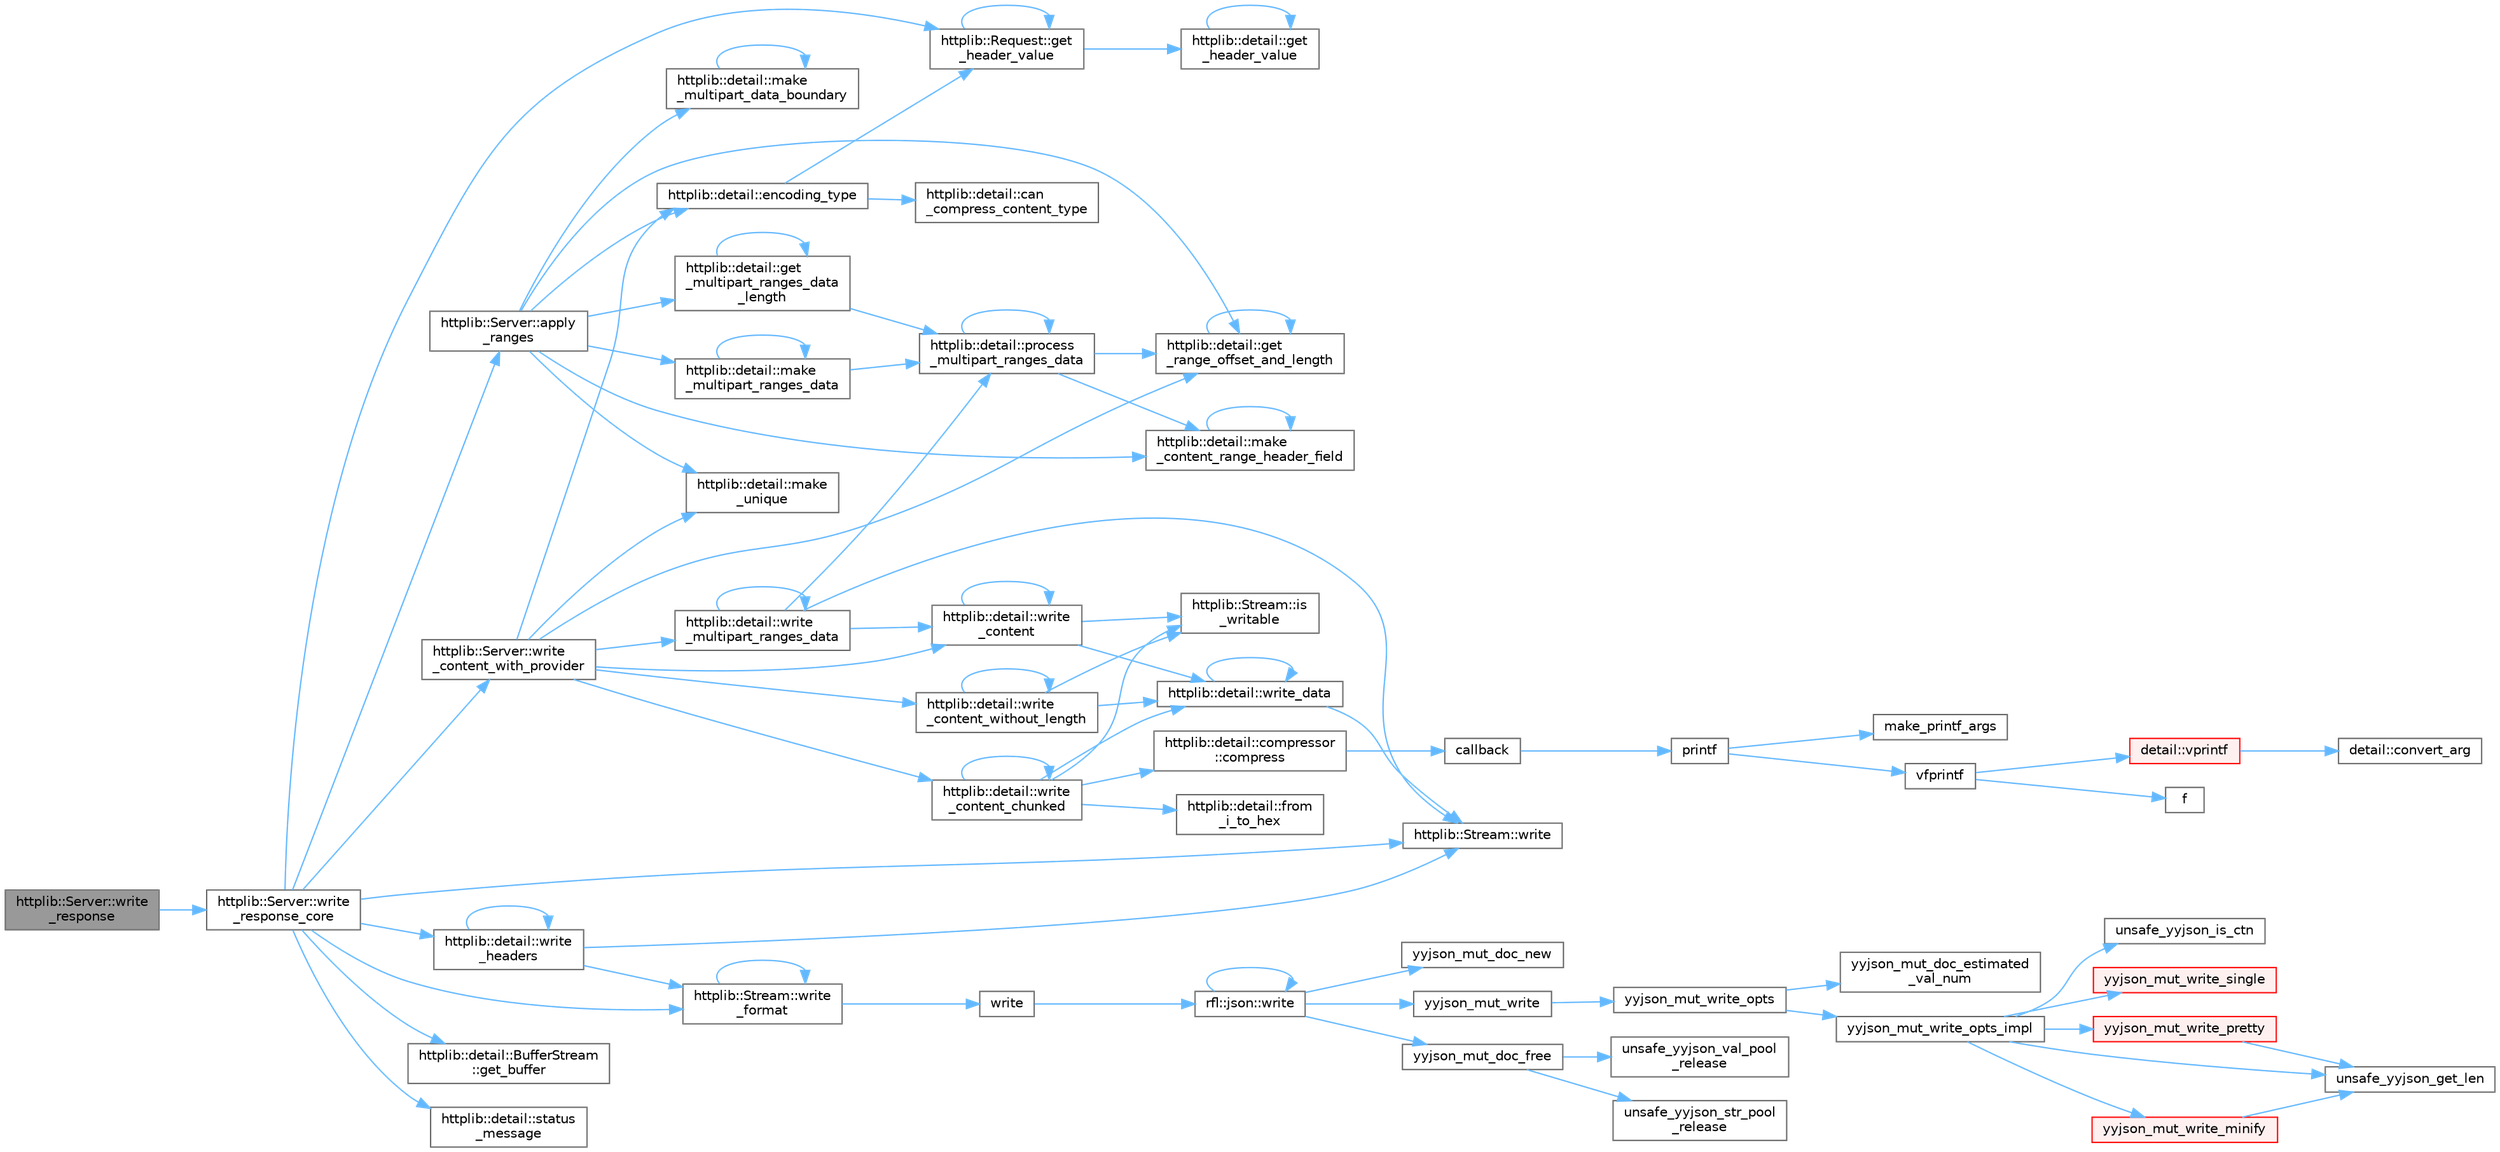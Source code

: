 digraph "httplib::Server::write_response"
{
 // LATEX_PDF_SIZE
  bgcolor="transparent";
  edge [fontname=Helvetica,fontsize=10,labelfontname=Helvetica,labelfontsize=10];
  node [fontname=Helvetica,fontsize=10,shape=box,height=0.2,width=0.4];
  rankdir="LR";
  Node1 [id="Node000001",label="httplib::Server::write\l_response",height=0.2,width=0.4,color="gray40", fillcolor="grey60", style="filled", fontcolor="black",tooltip=" "];
  Node1 -> Node2 [id="edge85_Node000001_Node000002",color="steelblue1",style="solid",tooltip=" "];
  Node2 [id="Node000002",label="httplib::Server::write\l_response_core",height=0.2,width=0.4,color="grey40", fillcolor="white", style="filled",URL="$classhttplib_1_1_server.html#a7b19aea55c1885d1c8d9d7048056fdf5",tooltip=" "];
  Node2 -> Node3 [id="edge86_Node000002_Node000003",color="steelblue1",style="solid",tooltip=" "];
  Node3 [id="Node000003",label="httplib::Server::apply\l_ranges",height=0.2,width=0.4,color="grey40", fillcolor="white", style="filled",URL="$classhttplib_1_1_server.html#ad421e7acaf0d2c5ad2d3a3aa939bffbc",tooltip=" "];
  Node3 -> Node4 [id="edge87_Node000003_Node000004",color="steelblue1",style="solid",tooltip=" "];
  Node4 [id="Node000004",label="httplib::detail::encoding_type",height=0.2,width=0.4,color="grey40", fillcolor="white", style="filled",URL="$namespacehttplib_1_1detail.html#ab3d7a73532e427696847a2c77090729d",tooltip=" "];
  Node4 -> Node5 [id="edge88_Node000004_Node000005",color="steelblue1",style="solid",tooltip=" "];
  Node5 [id="Node000005",label="httplib::detail::can\l_compress_content_type",height=0.2,width=0.4,color="grey40", fillcolor="white", style="filled",URL="$namespacehttplib_1_1detail.html#abe508674330c10dbe19fc1a33901c535",tooltip=" "];
  Node4 -> Node6 [id="edge89_Node000004_Node000006",color="steelblue1",style="solid",tooltip=" "];
  Node6 [id="Node000006",label="httplib::Request::get\l_header_value",height=0.2,width=0.4,color="grey40", fillcolor="white", style="filled",URL="$structhttplib_1_1_request.html#a4b4186433e1375a7be5eedb1a3c12d77",tooltip=" "];
  Node6 -> Node7 [id="edge90_Node000006_Node000007",color="steelblue1",style="solid",tooltip=" "];
  Node7 [id="Node000007",label="httplib::detail::get\l_header_value",height=0.2,width=0.4,color="grey40", fillcolor="white", style="filled",URL="$namespacehttplib_1_1detail.html#aef894f1e166e16c38e91b750b805b619",tooltip=" "];
  Node7 -> Node7 [id="edge91_Node000007_Node000007",color="steelblue1",style="solid",tooltip=" "];
  Node6 -> Node6 [id="edge92_Node000006_Node000006",color="steelblue1",style="solid",tooltip=" "];
  Node3 -> Node8 [id="edge93_Node000003_Node000008",color="steelblue1",style="solid",tooltip=" "];
  Node8 [id="Node000008",label="httplib::detail::get\l_multipart_ranges_data\l_length",height=0.2,width=0.4,color="grey40", fillcolor="white", style="filled",URL="$namespacehttplib_1_1detail.html#adaa15da1e9aaa661e44dc5ef9688180e",tooltip=" "];
  Node8 -> Node8 [id="edge94_Node000008_Node000008",color="steelblue1",style="solid",tooltip=" "];
  Node8 -> Node9 [id="edge95_Node000008_Node000009",color="steelblue1",style="solid",tooltip=" "];
  Node9 [id="Node000009",label="httplib::detail::process\l_multipart_ranges_data",height=0.2,width=0.4,color="grey40", fillcolor="white", style="filled",URL="$namespacehttplib_1_1detail.html#a89ddf0a3f7bf1b5a3a7f5547f20db6f5",tooltip=" "];
  Node9 -> Node10 [id="edge96_Node000009_Node000010",color="steelblue1",style="solid",tooltip=" "];
  Node10 [id="Node000010",label="httplib::detail::get\l_range_offset_and_length",height=0.2,width=0.4,color="grey40", fillcolor="white", style="filled",URL="$namespacehttplib_1_1detail.html#a2d4a39719cfb2efb172a2c89e154c220",tooltip=" "];
  Node10 -> Node10 [id="edge97_Node000010_Node000010",color="steelblue1",style="solid",tooltip=" "];
  Node9 -> Node11 [id="edge98_Node000009_Node000011",color="steelblue1",style="solid",tooltip=" "];
  Node11 [id="Node000011",label="httplib::detail::make\l_content_range_header_field",height=0.2,width=0.4,color="grey40", fillcolor="white", style="filled",URL="$namespacehttplib_1_1detail.html#abe8b95159ae97fefd882a9990ff9291d",tooltip=" "];
  Node11 -> Node11 [id="edge99_Node000011_Node000011",color="steelblue1",style="solid",tooltip=" "];
  Node9 -> Node9 [id="edge100_Node000009_Node000009",color="steelblue1",style="solid",tooltip=" "];
  Node3 -> Node10 [id="edge101_Node000003_Node000010",color="steelblue1",style="solid",tooltip=" "];
  Node3 -> Node11 [id="edge102_Node000003_Node000011",color="steelblue1",style="solid",tooltip=" "];
  Node3 -> Node12 [id="edge103_Node000003_Node000012",color="steelblue1",style="solid",tooltip=" "];
  Node12 [id="Node000012",label="httplib::detail::make\l_multipart_data_boundary",height=0.2,width=0.4,color="grey40", fillcolor="white", style="filled",URL="$namespacehttplib_1_1detail.html#ae144d55905f9808c3abae6e20bd9367a",tooltip=" "];
  Node12 -> Node12 [id="edge104_Node000012_Node000012",color="steelblue1",style="solid",tooltip=" "];
  Node3 -> Node13 [id="edge105_Node000003_Node000013",color="steelblue1",style="solid",tooltip=" "];
  Node13 [id="Node000013",label="httplib::detail::make\l_multipart_ranges_data",height=0.2,width=0.4,color="grey40", fillcolor="white", style="filled",URL="$namespacehttplib_1_1detail.html#afc2b54d62d7a6164ba424964407eae16",tooltip=" "];
  Node13 -> Node13 [id="edge106_Node000013_Node000013",color="steelblue1",style="solid",tooltip=" "];
  Node13 -> Node9 [id="edge107_Node000013_Node000009",color="steelblue1",style="solid",tooltip=" "];
  Node3 -> Node14 [id="edge108_Node000003_Node000014",color="steelblue1",style="solid",tooltip=" "];
  Node14 [id="Node000014",label="httplib::detail::make\l_unique",height=0.2,width=0.4,color="grey40", fillcolor="white", style="filled",URL="$namespacehttplib_1_1detail.html#a42a649c4ef0daf44053b0a91621e190d",tooltip=" "];
  Node2 -> Node15 [id="edge109_Node000002_Node000015",color="steelblue1",style="solid",tooltip=" "];
  Node15 [id="Node000015",label="httplib::detail::BufferStream\l::get_buffer",height=0.2,width=0.4,color="grey40", fillcolor="white", style="filled",URL="$classhttplib_1_1detail_1_1_buffer_stream.html#ab81fc1737b7c08ce72790fe1c348fad0",tooltip=" "];
  Node2 -> Node6 [id="edge110_Node000002_Node000006",color="steelblue1",style="solid",tooltip=" "];
  Node2 -> Node16 [id="edge111_Node000002_Node000016",color="steelblue1",style="solid",tooltip=" "];
  Node16 [id="Node000016",label="httplib::detail::status\l_message",height=0.2,width=0.4,color="grey40", fillcolor="white", style="filled",URL="$namespacehttplib_1_1detail.html#a53ecc5e40689fc4b7c2f5ed456260128",tooltip=" "];
  Node2 -> Node17 [id="edge112_Node000002_Node000017",color="steelblue1",style="solid",tooltip=" "];
  Node17 [id="Node000017",label="httplib::Stream::write",height=0.2,width=0.4,color="grey40", fillcolor="white", style="filled",URL="$classhttplib_1_1_stream.html#a4b94583ae90065c9e4e33a7752d9976f",tooltip=" "];
  Node2 -> Node18 [id="edge113_Node000002_Node000018",color="steelblue1",style="solid",tooltip=" "];
  Node18 [id="Node000018",label="httplib::Server::write\l_content_with_provider",height=0.2,width=0.4,color="grey40", fillcolor="white", style="filled",URL="$classhttplib_1_1_server.html#aefce057a9368ef075d16c97c3920dbd3",tooltip=" "];
  Node18 -> Node4 [id="edge114_Node000018_Node000004",color="steelblue1",style="solid",tooltip=" "];
  Node18 -> Node10 [id="edge115_Node000018_Node000010",color="steelblue1",style="solid",tooltip=" "];
  Node18 -> Node14 [id="edge116_Node000018_Node000014",color="steelblue1",style="solid",tooltip=" "];
  Node18 -> Node19 [id="edge117_Node000018_Node000019",color="steelblue1",style="solid",tooltip=" "];
  Node19 [id="Node000019",label="httplib::detail::write\l_content",height=0.2,width=0.4,color="grey40", fillcolor="white", style="filled",URL="$namespacehttplib_1_1detail.html#ac17dd7d7a80ce12e5966f5f577b67a75",tooltip=" "];
  Node19 -> Node20 [id="edge118_Node000019_Node000020",color="steelblue1",style="solid",tooltip=" "];
  Node20 [id="Node000020",label="httplib::Stream::is\l_writable",height=0.2,width=0.4,color="grey40", fillcolor="white", style="filled",URL="$classhttplib_1_1_stream.html#ab10c55e43ccf0146c4d142e53a58a831",tooltip=" "];
  Node19 -> Node19 [id="edge119_Node000019_Node000019",color="steelblue1",style="solid",tooltip=" "];
  Node19 -> Node21 [id="edge120_Node000019_Node000021",color="steelblue1",style="solid",tooltip=" "];
  Node21 [id="Node000021",label="httplib::detail::write_data",height=0.2,width=0.4,color="grey40", fillcolor="white", style="filled",URL="$namespacehttplib_1_1detail.html#aefec7c4fea53eda1af3a7362002c5223",tooltip=" "];
  Node21 -> Node17 [id="edge121_Node000021_Node000017",color="steelblue1",style="solid",tooltip=" "];
  Node21 -> Node21 [id="edge122_Node000021_Node000021",color="steelblue1",style="solid",tooltip=" "];
  Node18 -> Node22 [id="edge123_Node000018_Node000022",color="steelblue1",style="solid",tooltip=" "];
  Node22 [id="Node000022",label="httplib::detail::write\l_content_chunked",height=0.2,width=0.4,color="grey40", fillcolor="white", style="filled",URL="$namespacehttplib_1_1detail.html#af586311a8460e53bac51d7d02802ede9",tooltip=" "];
  Node22 -> Node23 [id="edge124_Node000022_Node000023",color="steelblue1",style="solid",tooltip=" "];
  Node23 [id="Node000023",label="httplib::detail::compressor\l::compress",height=0.2,width=0.4,color="grey40", fillcolor="white", style="filled",URL="$classhttplib_1_1detail_1_1compressor.html#a7cf1de9ae8f5d01316de7b666e66192d",tooltip=" "];
  Node23 -> Node24 [id="edge125_Node000023_Node000024",color="steelblue1",style="solid",tooltip=" "];
  Node24 [id="Node000024",label="callback",height=0.2,width=0.4,color="grey40", fillcolor="white", style="filled",URL="$external_2spine-runtimes_2spine-sfml_2c_2example_2main_8cpp.html#a2f27b7fc84a39cace84d90f62a8d4c8e",tooltip=" "];
  Node24 -> Node25 [id="edge126_Node000024_Node000025",color="steelblue1",style="solid",tooltip=" "];
  Node25 [id="Node000025",label="printf",height=0.2,width=0.4,color="grey40", fillcolor="white", style="filled",URL="$printf_8h.html#aee3ed3a831f25f07e7be3919fff2203a",tooltip=" "];
  Node25 -> Node26 [id="edge127_Node000025_Node000026",color="steelblue1",style="solid",tooltip=" "];
  Node26 [id="Node000026",label="make_printf_args",height=0.2,width=0.4,color="grey40", fillcolor="white", style="filled",URL="$printf_8h.html#a27dcc0efcda04388971dbea3c875f122",tooltip=" "];
  Node25 -> Node27 [id="edge128_Node000025_Node000027",color="steelblue1",style="solid",tooltip=" "];
  Node27 [id="Node000027",label="vfprintf",height=0.2,width=0.4,color="grey40", fillcolor="white", style="filled",URL="$printf_8h.html#abb30aad964fc771fb52cf3ad88649df2",tooltip=" "];
  Node27 -> Node28 [id="edge129_Node000027_Node000028",color="steelblue1",style="solid",tooltip=" "];
  Node28 [id="Node000028",label="f",height=0.2,width=0.4,color="grey40", fillcolor="white", style="filled",URL="$cxx11__tensor__map_8cpp.html#a7f507fea02198f6cb81c86640c7b1a4e",tooltip=" "];
  Node27 -> Node29 [id="edge130_Node000027_Node000029",color="steelblue1",style="solid",tooltip=" "];
  Node29 [id="Node000029",label="detail::vprintf",height=0.2,width=0.4,color="red", fillcolor="#FFF0F0", style="filled",URL="$namespacedetail.html#a1c8c2218e4c822aa8f743fb9c573717f",tooltip=" "];
  Node29 -> Node30 [id="edge131_Node000029_Node000030",color="steelblue1",style="solid",tooltip=" "];
  Node30 [id="Node000030",label="detail::convert_arg",height=0.2,width=0.4,color="grey40", fillcolor="white", style="filled",URL="$namespacedetail.html#a03c11572c9a664266d6925f327dec7f3",tooltip=" "];
  Node22 -> Node56 [id="edge132_Node000022_Node000056",color="steelblue1",style="solid",tooltip=" "];
  Node56 [id="Node000056",label="httplib::detail::from\l_i_to_hex",height=0.2,width=0.4,color="grey40", fillcolor="white", style="filled",URL="$namespacehttplib_1_1detail.html#ac08f80eff074b5a4adcb6e160a1380a5",tooltip=" "];
  Node22 -> Node20 [id="edge133_Node000022_Node000020",color="steelblue1",style="solid",tooltip=" "];
  Node22 -> Node22 [id="edge134_Node000022_Node000022",color="steelblue1",style="solid",tooltip=" "];
  Node22 -> Node21 [id="edge135_Node000022_Node000021",color="steelblue1",style="solid",tooltip=" "];
  Node18 -> Node57 [id="edge136_Node000018_Node000057",color="steelblue1",style="solid",tooltip=" "];
  Node57 [id="Node000057",label="httplib::detail::write\l_content_without_length",height=0.2,width=0.4,color="grey40", fillcolor="white", style="filled",URL="$namespacehttplib_1_1detail.html#a4b08839cc083b4d71b0a3961c9a1686d",tooltip=" "];
  Node57 -> Node20 [id="edge137_Node000057_Node000020",color="steelblue1",style="solid",tooltip=" "];
  Node57 -> Node57 [id="edge138_Node000057_Node000057",color="steelblue1",style="solid",tooltip=" "];
  Node57 -> Node21 [id="edge139_Node000057_Node000021",color="steelblue1",style="solid",tooltip=" "];
  Node18 -> Node58 [id="edge140_Node000018_Node000058",color="steelblue1",style="solid",tooltip=" "];
  Node58 [id="Node000058",label="httplib::detail::write\l_multipart_ranges_data",height=0.2,width=0.4,color="grey40", fillcolor="white", style="filled",URL="$namespacehttplib_1_1detail.html#accb2905616ea10b57a999fd34545a532",tooltip=" "];
  Node58 -> Node9 [id="edge141_Node000058_Node000009",color="steelblue1",style="solid",tooltip=" "];
  Node58 -> Node17 [id="edge142_Node000058_Node000017",color="steelblue1",style="solid",tooltip=" "];
  Node58 -> Node19 [id="edge143_Node000058_Node000019",color="steelblue1",style="solid",tooltip=" "];
  Node58 -> Node58 [id="edge144_Node000058_Node000058",color="steelblue1",style="solid",tooltip=" "];
  Node2 -> Node59 [id="edge145_Node000002_Node000059",color="steelblue1",style="solid",tooltip=" "];
  Node59 [id="Node000059",label="httplib::Stream::write\l_format",height=0.2,width=0.4,color="grey40", fillcolor="white", style="filled",URL="$classhttplib_1_1_stream.html#afe3bb065d62f564f6a86fe12949b6789",tooltip=" "];
  Node59 -> Node60 [id="edge146_Node000059_Node000060",color="steelblue1",style="solid",tooltip=" "];
  Node60 [id="Node000060",label="write",height=0.2,width=0.4,color="grey40", fillcolor="white", style="filled",URL="$json_2write__and__read_8hpp.html#a8d72d49ed34d37da786334a55f22b909",tooltip=" "];
  Node60 -> Node61 [id="edge147_Node000060_Node000061",color="steelblue1",style="solid",tooltip=" "];
  Node61 [id="Node000061",label="rfl::json::write",height=0.2,width=0.4,color="grey40", fillcolor="white", style="filled",URL="$namespacerfl_1_1json.html#af39a23539424555b8c970d12a58e547f",tooltip="Returns a JSON string."];
  Node61 -> Node61 [id="edge148_Node000061_Node000061",color="steelblue1",style="solid",tooltip=" "];
  Node61 -> Node62 [id="edge149_Node000061_Node000062",color="steelblue1",style="solid",tooltip=" "];
  Node62 [id="Node000062",label="yyjson_mut_doc_free",height=0.2,width=0.4,color="grey40", fillcolor="white", style="filled",URL="$yyjson_8c.html#a473b53dd223f25a117a6fe3b543bfdb1",tooltip=" "];
  Node62 -> Node63 [id="edge150_Node000062_Node000063",color="steelblue1",style="solid",tooltip=" "];
  Node63 [id="Node000063",label="unsafe_yyjson_str_pool\l_release",height=0.2,width=0.4,color="grey40", fillcolor="white", style="filled",URL="$yyjson_8c.html#a68827985804124f8d26d256b07877cf9",tooltip=" "];
  Node62 -> Node64 [id="edge151_Node000062_Node000064",color="steelblue1",style="solid",tooltip=" "];
  Node64 [id="Node000064",label="unsafe_yyjson_val_pool\l_release",height=0.2,width=0.4,color="grey40", fillcolor="white", style="filled",URL="$yyjson_8c.html#a423ab190d8ce947af71ff1a45ab76805",tooltip=" "];
  Node61 -> Node65 [id="edge152_Node000061_Node000065",color="steelblue1",style="solid",tooltip=" "];
  Node65 [id="Node000065",label="yyjson_mut_doc_new",height=0.2,width=0.4,color="grey40", fillcolor="white", style="filled",URL="$yyjson_8c.html#a94a8c1c5f4e47e11e268d7f4c0e4cb1a",tooltip=" "];
  Node61 -> Node66 [id="edge153_Node000061_Node000066",color="steelblue1",style="solid",tooltip=" "];
  Node66 [id="Node000066",label="yyjson_mut_write",height=0.2,width=0.4,color="grey40", fillcolor="white", style="filled",URL="$yyjson_8h.html#a881e2ee3f487385810829df8bc675f1f",tooltip=" "];
  Node66 -> Node67 [id="edge154_Node000066_Node000067",color="steelblue1",style="solid",tooltip=" "];
  Node67 [id="Node000067",label="yyjson_mut_write_opts",height=0.2,width=0.4,color="grey40", fillcolor="white", style="filled",URL="$yyjson_8c.html#a43932e149602ddfcd9257648ea36e553",tooltip=" "];
  Node67 -> Node68 [id="edge155_Node000067_Node000068",color="steelblue1",style="solid",tooltip=" "];
  Node68 [id="Node000068",label="yyjson_mut_doc_estimated\l_val_num",height=0.2,width=0.4,color="grey40", fillcolor="white", style="filled",URL="$yyjson_8c.html#ac9cfbe501c1317baf92c53571c7333ee",tooltip=" "];
  Node67 -> Node69 [id="edge156_Node000067_Node000069",color="steelblue1",style="solid",tooltip=" "];
  Node69 [id="Node000069",label="yyjson_mut_write_opts_impl",height=0.2,width=0.4,color="grey40", fillcolor="white", style="filled",URL="$yyjson_8c.html#a9419498fed912dda63693d15ff91c74c",tooltip=" "];
  Node69 -> Node70 [id="edge157_Node000069_Node000070",color="steelblue1",style="solid",tooltip=" "];
  Node70 [id="Node000070",label="unsafe_yyjson_get_len",height=0.2,width=0.4,color="grey40", fillcolor="white", style="filled",URL="$yyjson_8h.html#a445bf8a7f9981e4797bf95db944ddf8f",tooltip=" "];
  Node69 -> Node71 [id="edge158_Node000069_Node000071",color="steelblue1",style="solid",tooltip=" "];
  Node71 [id="Node000071",label="unsafe_yyjson_is_ctn",height=0.2,width=0.4,color="grey40", fillcolor="white", style="filled",URL="$yyjson_8h.html#afe1e8995e63d29297d569c4a848bf5a2",tooltip=" "];
  Node69 -> Node72 [id="edge159_Node000069_Node000072",color="steelblue1",style="solid",tooltip=" "];
  Node72 [id="Node000072",label="yyjson_mut_write_minify",height=0.2,width=0.4,color="red", fillcolor="#FFF0F0", style="filled",URL="$yyjson_8c.html#a41b0f7caeaed5e6075fdbad6e37daa44",tooltip=" "];
  Node72 -> Node70 [id="edge160_Node000072_Node000070",color="steelblue1",style="solid",tooltip=" "];
  Node69 -> Node109 [id="edge161_Node000069_Node000109",color="steelblue1",style="solid",tooltip=" "];
  Node109 [id="Node000109",label="yyjson_mut_write_pretty",height=0.2,width=0.4,color="red", fillcolor="#FFF0F0", style="filled",URL="$yyjson_8c.html#a5bd41dfbb867b6521e1f7571f3615b0f",tooltip=" "];
  Node109 -> Node70 [id="edge162_Node000109_Node000070",color="steelblue1",style="solid",tooltip=" "];
  Node69 -> Node111 [id="edge163_Node000069_Node000111",color="steelblue1",style="solid",tooltip=" "];
  Node111 [id="Node000111",label="yyjson_mut_write_single",height=0.2,width=0.4,color="red", fillcolor="#FFF0F0", style="filled",URL="$yyjson_8c.html#a6453eece4aede41c7d909075ad2980e0",tooltip=" "];
  Node59 -> Node59 [id="edge164_Node000059_Node000059",color="steelblue1",style="solid",tooltip=" "];
  Node2 -> Node113 [id="edge165_Node000002_Node000113",color="steelblue1",style="solid",tooltip=" "];
  Node113 [id="Node000113",label="httplib::detail::write\l_headers",height=0.2,width=0.4,color="grey40", fillcolor="white", style="filled",URL="$namespacehttplib_1_1detail.html#a1dcffec351c56d76ecef75b1a4e00f21",tooltip=" "];
  Node113 -> Node17 [id="edge166_Node000113_Node000017",color="steelblue1",style="solid",tooltip=" "];
  Node113 -> Node59 [id="edge167_Node000113_Node000059",color="steelblue1",style="solid",tooltip=" "];
  Node113 -> Node113 [id="edge168_Node000113_Node000113",color="steelblue1",style="solid",tooltip=" "];
}
